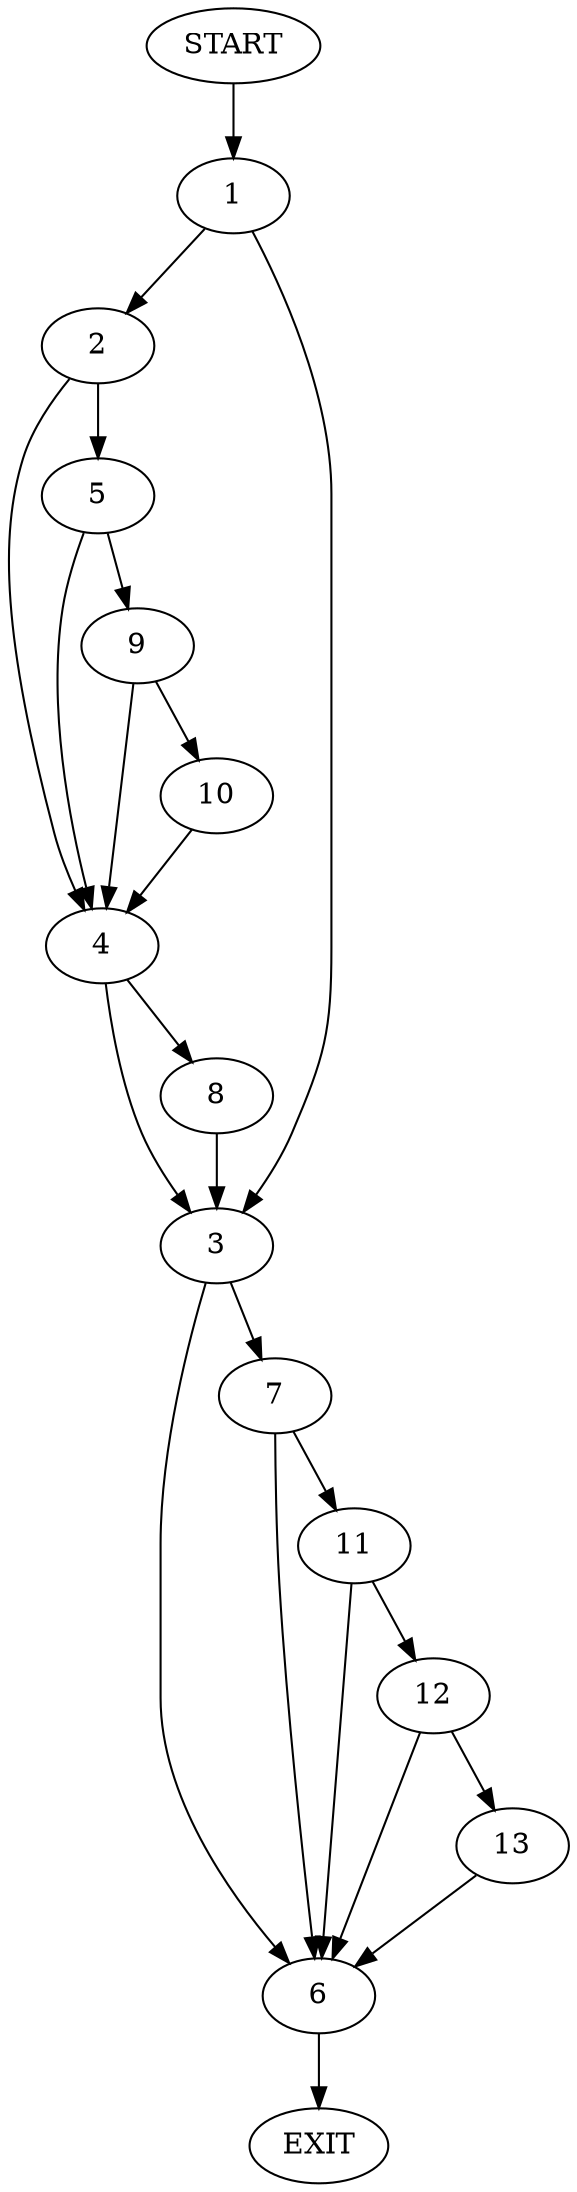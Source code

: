 digraph {
0 [label="START"]
14 [label="EXIT"]
0 -> 1
1 -> 2
1 -> 3
2 -> 4
2 -> 5
3 -> 6
3 -> 7
4 -> 3
4 -> 8
5 -> 9
5 -> 4
9 -> 10
9 -> 4
10 -> 4
8 -> 3
6 -> 14
7 -> 11
7 -> 6
11 -> 12
11 -> 6
12 -> 13
12 -> 6
13 -> 6
}
